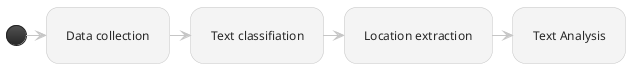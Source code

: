 @startuml
!theme carbon-gray

(*) -> "Data collection"
-> "Text classifiation"
-> "Location extraction"
-> "Text Analysis"

@enduml
